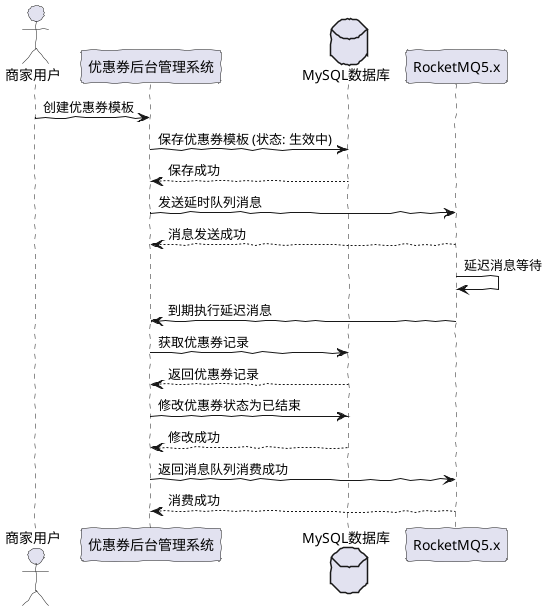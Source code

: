 @startuml

skinparam handwritten true

actor 商家用户
participant 优惠券后台管理系统

database "MySQL数据库" as DB
participant RocketMQ5.x


商家用户 -> 优惠券后台管理系统 : 创建优惠券模板
优惠券后台管理系统 -> DB : 保存优惠券模板 (状态: 生效中)
DB --> 优惠券后台管理系统 : 保存成功

优惠券后台管理系统 -> RocketMQ5.x : 发送延时队列消息
RocketMQ5.x --> 优惠券后台管理系统 : 消息发送成功

RocketMQ5.x -> RocketMQ5.x : 延迟消息等待
RocketMQ5.x -> 优惠券后台管理系统 : 到期执行延迟消息
优惠券后台管理系统 -> DB : 获取优惠券记录
DB --> 优惠券后台管理系统 : 返回优惠券记录

优惠券后台管理系统 -> DB : 修改优惠券状态为已结束
DB --> 优惠券后台管理系统 : 修改成功

优惠券后台管理系统 -> RocketMQ5.x : 返回消息队列消费成功
RocketMQ5.x --> 优惠券后台管理系统 : 消费成功
@enduml